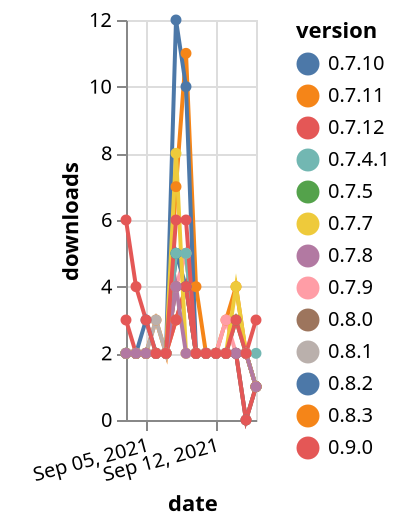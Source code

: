{"$schema": "https://vega.github.io/schema/vega-lite/v5.json", "description": "A simple bar chart with embedded data.", "data": {"values": [{"date": "2021-09-03", "total": 534, "delta": 2, "version": "0.8.3"}, {"date": "2021-09-04", "total": 536, "delta": 2, "version": "0.8.3"}, {"date": "2021-09-05", "total": 538, "delta": 2, "version": "0.8.3"}, {"date": "2021-09-06", "total": 541, "delta": 3, "version": "0.8.3"}, {"date": "2021-09-07", "total": 543, "delta": 2, "version": "0.8.3"}, {"date": "2021-09-08", "total": 550, "delta": 7, "version": "0.8.3"}, {"date": "2021-09-09", "total": 561, "delta": 11, "version": "0.8.3"}, {"date": "2021-09-10", "total": 565, "delta": 4, "version": "0.8.3"}, {"date": "2021-09-11", "total": 567, "delta": 2, "version": "0.8.3"}, {"date": "2021-09-12", "total": 569, "delta": 2, "version": "0.8.3"}, {"date": "2021-09-13", "total": 572, "delta": 3, "version": "0.8.3"}, {"date": "2021-09-14", "total": 576, "delta": 4, "version": "0.8.3"}, {"date": "2021-09-15", "total": 578, "delta": 2, "version": "0.8.3"}, {"date": "2021-09-16", "total": 579, "delta": 1, "version": "0.8.3"}, {"date": "2021-09-03", "total": 1952, "delta": 2, "version": "0.7.5"}, {"date": "2021-09-04", "total": 1954, "delta": 2, "version": "0.7.5"}, {"date": "2021-09-05", "total": 1956, "delta": 2, "version": "0.7.5"}, {"date": "2021-09-06", "total": 1958, "delta": 2, "version": "0.7.5"}, {"date": "2021-09-07", "total": 1960, "delta": 2, "version": "0.7.5"}, {"date": "2021-09-08", "total": 1965, "delta": 5, "version": "0.7.5"}, {"date": "2021-09-09", "total": 1970, "delta": 5, "version": "0.7.5"}, {"date": "2021-09-10", "total": 1972, "delta": 2, "version": "0.7.5"}, {"date": "2021-09-11", "total": 1974, "delta": 2, "version": "0.7.5"}, {"date": "2021-09-12", "total": 1976, "delta": 2, "version": "0.7.5"}, {"date": "2021-09-13", "total": 1978, "delta": 2, "version": "0.7.5"}, {"date": "2021-09-14", "total": 1981, "delta": 3, "version": "0.7.5"}, {"date": "2021-09-15", "total": 1983, "delta": 2, "version": "0.7.5"}, {"date": "2021-09-16", "total": 1984, "delta": 1, "version": "0.7.5"}, {"date": "2021-09-03", "total": 2014, "delta": 2, "version": "0.8.1"}, {"date": "2021-09-04", "total": 2016, "delta": 2, "version": "0.8.1"}, {"date": "2021-09-05", "total": 2018, "delta": 2, "version": "0.8.1"}, {"date": "2021-09-06", "total": 2021, "delta": 3, "version": "0.8.1"}, {"date": "2021-09-07", "total": 2023, "delta": 2, "version": "0.8.1"}, {"date": "2021-09-08", "total": 2027, "delta": 4, "version": "0.8.1"}, {"date": "2021-09-09", "total": 2031, "delta": 4, "version": "0.8.1"}, {"date": "2021-09-10", "total": 2033, "delta": 2, "version": "0.8.1"}, {"date": "2021-09-11", "total": 2035, "delta": 2, "version": "0.8.1"}, {"date": "2021-09-12", "total": 2037, "delta": 2, "version": "0.8.1"}, {"date": "2021-09-13", "total": 2039, "delta": 2, "version": "0.8.1"}, {"date": "2021-09-14", "total": 2041, "delta": 2, "version": "0.8.1"}, {"date": "2021-09-15", "total": 2043, "delta": 2, "version": "0.8.1"}, {"date": "2021-09-16", "total": 2044, "delta": 1, "version": "0.8.1"}, {"date": "2021-09-03", "total": 1825, "delta": 2, "version": "0.7.9"}, {"date": "2021-09-04", "total": 1827, "delta": 2, "version": "0.7.9"}, {"date": "2021-09-05", "total": 1829, "delta": 2, "version": "0.7.9"}, {"date": "2021-09-06", "total": 1831, "delta": 2, "version": "0.7.9"}, {"date": "2021-09-07", "total": 1833, "delta": 2, "version": "0.7.9"}, {"date": "2021-09-08", "total": 1837, "delta": 4, "version": "0.7.9"}, {"date": "2021-09-09", "total": 1842, "delta": 5, "version": "0.7.9"}, {"date": "2021-09-10", "total": 1844, "delta": 2, "version": "0.7.9"}, {"date": "2021-09-11", "total": 1846, "delta": 2, "version": "0.7.9"}, {"date": "2021-09-12", "total": 1848, "delta": 2, "version": "0.7.9"}, {"date": "2021-09-13", "total": 1851, "delta": 3, "version": "0.7.9"}, {"date": "2021-09-14", "total": 1853, "delta": 2, "version": "0.7.9"}, {"date": "2021-09-15", "total": 1855, "delta": 2, "version": "0.7.9"}, {"date": "2021-09-16", "total": 1856, "delta": 1, "version": "0.7.9"}, {"date": "2021-09-03", "total": 1934, "delta": 2, "version": "0.8.2"}, {"date": "2021-09-04", "total": 1936, "delta": 2, "version": "0.8.2"}, {"date": "2021-09-05", "total": 1938, "delta": 2, "version": "0.8.2"}, {"date": "2021-09-06", "total": 1940, "delta": 2, "version": "0.8.2"}, {"date": "2021-09-07", "total": 1942, "delta": 2, "version": "0.8.2"}, {"date": "2021-09-08", "total": 1954, "delta": 12, "version": "0.8.2"}, {"date": "2021-09-09", "total": 1964, "delta": 10, "version": "0.8.2"}, {"date": "2021-09-10", "total": 1966, "delta": 2, "version": "0.8.2"}, {"date": "2021-09-11", "total": 1968, "delta": 2, "version": "0.8.2"}, {"date": "2021-09-12", "total": 1970, "delta": 2, "version": "0.8.2"}, {"date": "2021-09-13", "total": 1972, "delta": 2, "version": "0.8.2"}, {"date": "2021-09-14", "total": 1974, "delta": 2, "version": "0.8.2"}, {"date": "2021-09-15", "total": 1976, "delta": 2, "version": "0.8.2"}, {"date": "2021-09-16", "total": 1977, "delta": 1, "version": "0.8.2"}, {"date": "2021-09-03", "total": 1703, "delta": 2, "version": "0.7.11"}, {"date": "2021-09-04", "total": 1705, "delta": 2, "version": "0.7.11"}, {"date": "2021-09-05", "total": 1707, "delta": 2, "version": "0.7.11"}, {"date": "2021-09-06", "total": 1709, "delta": 2, "version": "0.7.11"}, {"date": "2021-09-07", "total": 1711, "delta": 2, "version": "0.7.11"}, {"date": "2021-09-08", "total": 1714, "delta": 3, "version": "0.7.11"}, {"date": "2021-09-09", "total": 1718, "delta": 4, "version": "0.7.11"}, {"date": "2021-09-10", "total": 1720, "delta": 2, "version": "0.7.11"}, {"date": "2021-09-11", "total": 1722, "delta": 2, "version": "0.7.11"}, {"date": "2021-09-12", "total": 1724, "delta": 2, "version": "0.7.11"}, {"date": "2021-09-13", "total": 1726, "delta": 2, "version": "0.7.11"}, {"date": "2021-09-14", "total": 1728, "delta": 2, "version": "0.7.11"}, {"date": "2021-09-15", "total": 1728, "delta": 0, "version": "0.7.11"}, {"date": "2021-09-16", "total": 1729, "delta": 1, "version": "0.7.11"}, {"date": "2021-09-03", "total": 1483, "delta": 2, "version": "0.8.0"}, {"date": "2021-09-04", "total": 1485, "delta": 2, "version": "0.8.0"}, {"date": "2021-09-05", "total": 1487, "delta": 2, "version": "0.8.0"}, {"date": "2021-09-06", "total": 1489, "delta": 2, "version": "0.8.0"}, {"date": "2021-09-07", "total": 1491, "delta": 2, "version": "0.8.0"}, {"date": "2021-09-08", "total": 1495, "delta": 4, "version": "0.8.0"}, {"date": "2021-09-09", "total": 1499, "delta": 4, "version": "0.8.0"}, {"date": "2021-09-10", "total": 1501, "delta": 2, "version": "0.8.0"}, {"date": "2021-09-11", "total": 1503, "delta": 2, "version": "0.8.0"}, {"date": "2021-09-12", "total": 1505, "delta": 2, "version": "0.8.0"}, {"date": "2021-09-13", "total": 1507, "delta": 2, "version": "0.8.0"}, {"date": "2021-09-14", "total": 1509, "delta": 2, "version": "0.8.0"}, {"date": "2021-09-15", "total": 1511, "delta": 2, "version": "0.8.0"}, {"date": "2021-09-16", "total": 1512, "delta": 1, "version": "0.8.0"}, {"date": "2021-09-03", "total": 1970, "delta": 2, "version": "0.7.10"}, {"date": "2021-09-04", "total": 1972, "delta": 2, "version": "0.7.10"}, {"date": "2021-09-05", "total": 1975, "delta": 3, "version": "0.7.10"}, {"date": "2021-09-06", "total": 1977, "delta": 2, "version": "0.7.10"}, {"date": "2021-09-07", "total": 1979, "delta": 2, "version": "0.7.10"}, {"date": "2021-09-08", "total": 1984, "delta": 5, "version": "0.7.10"}, {"date": "2021-09-09", "total": 1988, "delta": 4, "version": "0.7.10"}, {"date": "2021-09-10", "total": 1990, "delta": 2, "version": "0.7.10"}, {"date": "2021-09-11", "total": 1992, "delta": 2, "version": "0.7.10"}, {"date": "2021-09-12", "total": 1994, "delta": 2, "version": "0.7.10"}, {"date": "2021-09-13", "total": 1996, "delta": 2, "version": "0.7.10"}, {"date": "2021-09-14", "total": 1998, "delta": 2, "version": "0.7.10"}, {"date": "2021-09-15", "total": 1998, "delta": 0, "version": "0.7.10"}, {"date": "2021-09-16", "total": 1999, "delta": 1, "version": "0.7.10"}, {"date": "2021-09-03", "total": 1986, "delta": 2, "version": "0.7.4.1"}, {"date": "2021-09-04", "total": 1988, "delta": 2, "version": "0.7.4.1"}, {"date": "2021-09-05", "total": 1990, "delta": 2, "version": "0.7.4.1"}, {"date": "2021-09-06", "total": 1992, "delta": 2, "version": "0.7.4.1"}, {"date": "2021-09-07", "total": 1994, "delta": 2, "version": "0.7.4.1"}, {"date": "2021-09-08", "total": 1999, "delta": 5, "version": "0.7.4.1"}, {"date": "2021-09-09", "total": 2004, "delta": 5, "version": "0.7.4.1"}, {"date": "2021-09-10", "total": 2006, "delta": 2, "version": "0.7.4.1"}, {"date": "2021-09-11", "total": 2008, "delta": 2, "version": "0.7.4.1"}, {"date": "2021-09-12", "total": 2010, "delta": 2, "version": "0.7.4.1"}, {"date": "2021-09-13", "total": 2012, "delta": 2, "version": "0.7.4.1"}, {"date": "2021-09-14", "total": 2014, "delta": 2, "version": "0.7.4.1"}, {"date": "2021-09-15", "total": 2016, "delta": 2, "version": "0.7.4.1"}, {"date": "2021-09-16", "total": 2018, "delta": 2, "version": "0.7.4.1"}, {"date": "2021-09-03", "total": 1966, "delta": 3, "version": "0.7.12"}, {"date": "2021-09-04", "total": 1968, "delta": 2, "version": "0.7.12"}, {"date": "2021-09-05", "total": 1970, "delta": 2, "version": "0.7.12"}, {"date": "2021-09-06", "total": 1972, "delta": 2, "version": "0.7.12"}, {"date": "2021-09-07", "total": 1974, "delta": 2, "version": "0.7.12"}, {"date": "2021-09-08", "total": 1977, "delta": 3, "version": "0.7.12"}, {"date": "2021-09-09", "total": 1981, "delta": 4, "version": "0.7.12"}, {"date": "2021-09-10", "total": 1983, "delta": 2, "version": "0.7.12"}, {"date": "2021-09-11", "total": 1985, "delta": 2, "version": "0.7.12"}, {"date": "2021-09-12", "total": 1987, "delta": 2, "version": "0.7.12"}, {"date": "2021-09-13", "total": 1989, "delta": 2, "version": "0.7.12"}, {"date": "2021-09-14", "total": 1991, "delta": 2, "version": "0.7.12"}, {"date": "2021-09-15", "total": 1991, "delta": 0, "version": "0.7.12"}, {"date": "2021-09-16", "total": 1992, "delta": 1, "version": "0.7.12"}, {"date": "2021-09-03", "total": 2118, "delta": 2, "version": "0.7.7"}, {"date": "2021-09-04", "total": 2120, "delta": 2, "version": "0.7.7"}, {"date": "2021-09-05", "total": 2122, "delta": 2, "version": "0.7.7"}, {"date": "2021-09-06", "total": 2124, "delta": 2, "version": "0.7.7"}, {"date": "2021-09-07", "total": 2126, "delta": 2, "version": "0.7.7"}, {"date": "2021-09-08", "total": 2134, "delta": 8, "version": "0.7.7"}, {"date": "2021-09-09", "total": 2136, "delta": 2, "version": "0.7.7"}, {"date": "2021-09-10", "total": 2138, "delta": 2, "version": "0.7.7"}, {"date": "2021-09-11", "total": 2140, "delta": 2, "version": "0.7.7"}, {"date": "2021-09-12", "total": 2142, "delta": 2, "version": "0.7.7"}, {"date": "2021-09-13", "total": 2144, "delta": 2, "version": "0.7.7"}, {"date": "2021-09-14", "total": 2148, "delta": 4, "version": "0.7.7"}, {"date": "2021-09-15", "total": 2150, "delta": 2, "version": "0.7.7"}, {"date": "2021-09-16", "total": 2151, "delta": 1, "version": "0.7.7"}, {"date": "2021-09-03", "total": 1721, "delta": 2, "version": "0.7.8"}, {"date": "2021-09-04", "total": 1723, "delta": 2, "version": "0.7.8"}, {"date": "2021-09-05", "total": 1725, "delta": 2, "version": "0.7.8"}, {"date": "2021-09-06", "total": 1727, "delta": 2, "version": "0.7.8"}, {"date": "2021-09-07", "total": 1729, "delta": 2, "version": "0.7.8"}, {"date": "2021-09-08", "total": 1733, "delta": 4, "version": "0.7.8"}, {"date": "2021-09-09", "total": 1735, "delta": 2, "version": "0.7.8"}, {"date": "2021-09-10", "total": 1737, "delta": 2, "version": "0.7.8"}, {"date": "2021-09-11", "total": 1739, "delta": 2, "version": "0.7.8"}, {"date": "2021-09-12", "total": 1741, "delta": 2, "version": "0.7.8"}, {"date": "2021-09-13", "total": 1743, "delta": 2, "version": "0.7.8"}, {"date": "2021-09-14", "total": 1745, "delta": 2, "version": "0.7.8"}, {"date": "2021-09-15", "total": 1747, "delta": 2, "version": "0.7.8"}, {"date": "2021-09-16", "total": 1748, "delta": 1, "version": "0.7.8"}, {"date": "2021-09-03", "total": 362, "delta": 6, "version": "0.9.0"}, {"date": "2021-09-04", "total": 366, "delta": 4, "version": "0.9.0"}, {"date": "2021-09-05", "total": 369, "delta": 3, "version": "0.9.0"}, {"date": "2021-09-06", "total": 371, "delta": 2, "version": "0.9.0"}, {"date": "2021-09-07", "total": 373, "delta": 2, "version": "0.9.0"}, {"date": "2021-09-08", "total": 379, "delta": 6, "version": "0.9.0"}, {"date": "2021-09-09", "total": 385, "delta": 6, "version": "0.9.0"}, {"date": "2021-09-10", "total": 387, "delta": 2, "version": "0.9.0"}, {"date": "2021-09-11", "total": 389, "delta": 2, "version": "0.9.0"}, {"date": "2021-09-12", "total": 391, "delta": 2, "version": "0.9.0"}, {"date": "2021-09-13", "total": 393, "delta": 2, "version": "0.9.0"}, {"date": "2021-09-14", "total": 396, "delta": 3, "version": "0.9.0"}, {"date": "2021-09-15", "total": 398, "delta": 2, "version": "0.9.0"}, {"date": "2021-09-16", "total": 401, "delta": 3, "version": "0.9.0"}]}, "width": "container", "mark": {"type": "line", "point": {"filled": true}}, "encoding": {"x": {"field": "date", "type": "temporal", "timeUnit": "yearmonthdate", "title": "date", "axis": {"labelAngle": -15}}, "y": {"field": "delta", "type": "quantitative", "title": "downloads"}, "color": {"field": "version", "type": "nominal"}, "tooltip": {"field": "delta"}}}